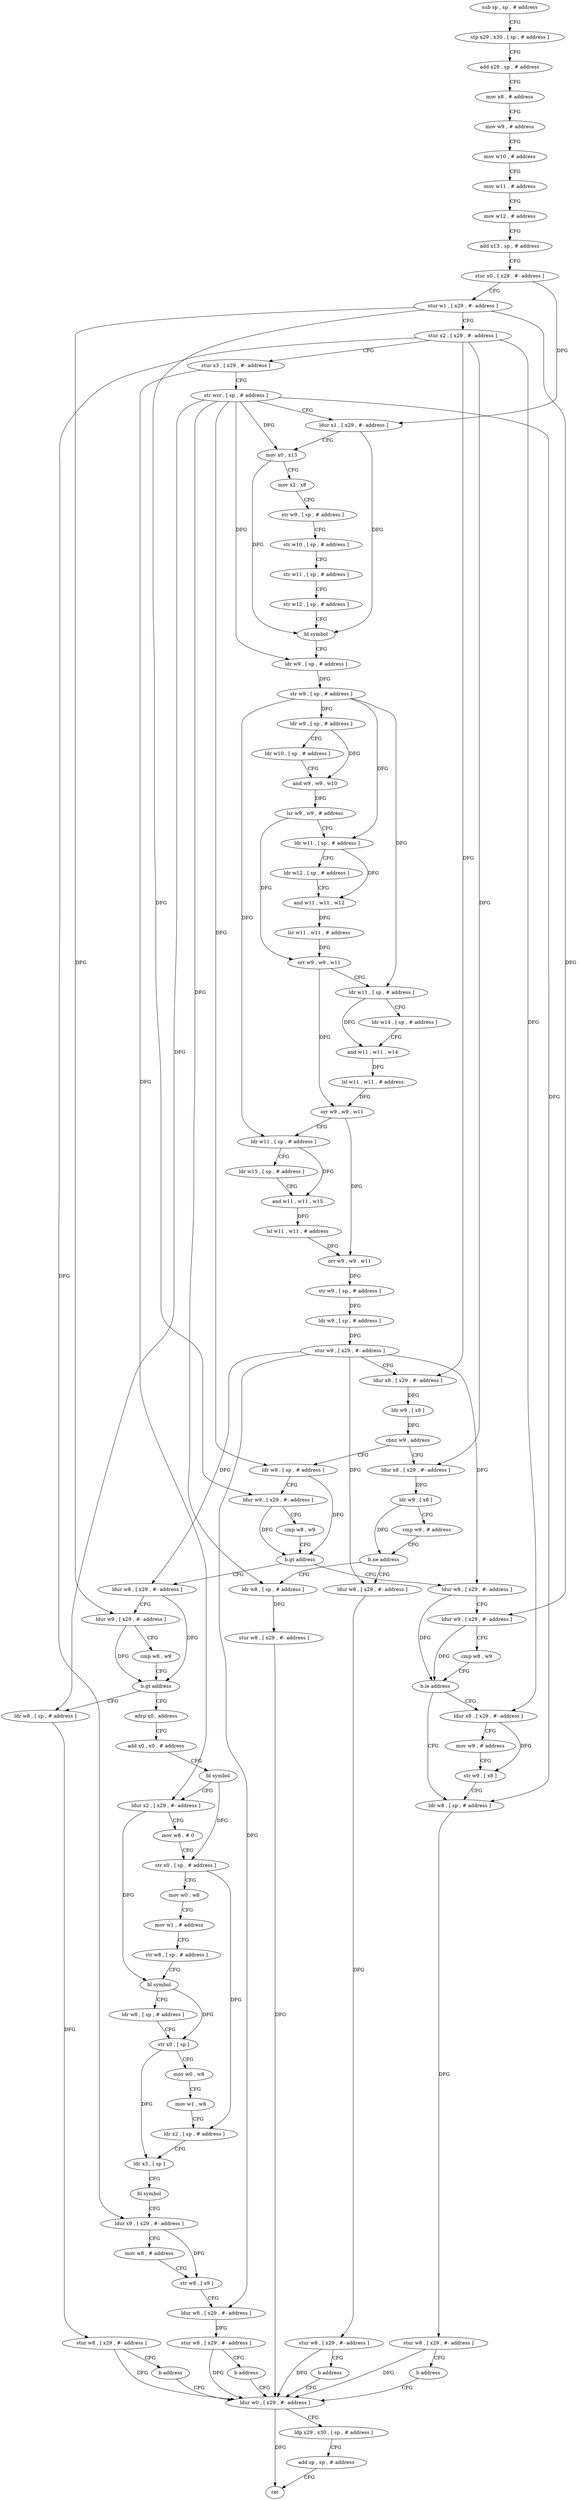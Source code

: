 digraph "func" {
"4217004" [label = "sub sp , sp , # address" ]
"4217008" [label = "stp x29 , x30 , [ sp , # address ]" ]
"4217012" [label = "add x29 , sp , # address" ]
"4217016" [label = "mov x8 , # address" ]
"4217020" [label = "mov w9 , # address" ]
"4217024" [label = "mov w10 , # address" ]
"4217028" [label = "mov w11 , # address" ]
"4217032" [label = "mov w12 , # address" ]
"4217036" [label = "add x13 , sp , # address" ]
"4217040" [label = "stur x0 , [ x29 , #- address ]" ]
"4217044" [label = "stur w1 , [ x29 , #- address ]" ]
"4217048" [label = "stur x2 , [ x29 , #- address ]" ]
"4217052" [label = "stur x3 , [ x29 , #- address ]" ]
"4217056" [label = "str wzr , [ sp , # address ]" ]
"4217060" [label = "ldur x1 , [ x29 , #- address ]" ]
"4217064" [label = "mov x0 , x13" ]
"4217068" [label = "mov x2 , x8" ]
"4217072" [label = "str w9 , [ sp , # address ]" ]
"4217076" [label = "str w10 , [ sp , # address ]" ]
"4217080" [label = "str w11 , [ sp , # address ]" ]
"4217084" [label = "str w12 , [ sp , # address ]" ]
"4217088" [label = "bl symbol" ]
"4217092" [label = "ldr w9 , [ sp , # address ]" ]
"4217096" [label = "str w9 , [ sp , # address ]" ]
"4217100" [label = "ldr w9 , [ sp , # address ]" ]
"4217104" [label = "ldr w10 , [ sp , # address ]" ]
"4217108" [label = "and w9 , w9 , w10" ]
"4217112" [label = "lsr w9 , w9 , # address" ]
"4217116" [label = "ldr w11 , [ sp , # address ]" ]
"4217120" [label = "ldr w12 , [ sp , # address ]" ]
"4217124" [label = "and w11 , w11 , w12" ]
"4217128" [label = "lsr w11 , w11 , # address" ]
"4217132" [label = "orr w9 , w9 , w11" ]
"4217136" [label = "ldr w11 , [ sp , # address ]" ]
"4217140" [label = "ldr w14 , [ sp , # address ]" ]
"4217144" [label = "and w11 , w11 , w14" ]
"4217148" [label = "lsl w11 , w11 , # address" ]
"4217152" [label = "orr w9 , w9 , w11" ]
"4217156" [label = "ldr w11 , [ sp , # address ]" ]
"4217160" [label = "ldr w15 , [ sp , # address ]" ]
"4217164" [label = "and w11 , w11 , w15" ]
"4217168" [label = "lsl w11 , w11 , # address" ]
"4217172" [label = "orr w9 , w9 , w11" ]
"4217176" [label = "str w9 , [ sp , # address ]" ]
"4217180" [label = "ldr w9 , [ sp , # address ]" ]
"4217184" [label = "stur w9 , [ x29 , #- address ]" ]
"4217188" [label = "ldur x8 , [ x29 , #- address ]" ]
"4217192" [label = "ldr w9 , [ x8 ]" ]
"4217196" [label = "cbnz w9 , address" ]
"4217376" [label = "ldur x8 , [ x29 , #- address ]" ]
"4217200" [label = "ldr w8 , [ sp , # address ]" ]
"4217380" [label = "ldr w9 , [ x8 ]" ]
"4217384" [label = "cmp w9 , # address" ]
"4217388" [label = "b.ne address" ]
"4217404" [label = "ldr w8 , [ sp , # address ]" ]
"4217392" [label = "ldur w8 , [ x29 , #- address ]" ]
"4217204" [label = "ldur w9 , [ x29 , #- address ]" ]
"4217208" [label = "cmp w8 , w9" ]
"4217212" [label = "b.gt address" ]
"4217256" [label = "ldur w8 , [ x29 , #- address ]" ]
"4217216" [label = "ldur w8 , [ x29 , #- address ]" ]
"4217408" [label = "stur w8 , [ x29 , #- address ]" ]
"4217412" [label = "ldur w0 , [ x29 , #- address ]" ]
"4217396" [label = "stur w8 , [ x29 , #- address ]" ]
"4217400" [label = "b address" ]
"4217260" [label = "ldur w9 , [ x29 , #- address ]" ]
"4217264" [label = "cmp w8 , w9" ]
"4217268" [label = "b.gt address" ]
"4217364" [label = "ldr w8 , [ sp , # address ]" ]
"4217272" [label = "adrp x0 , address" ]
"4217220" [label = "ldur w9 , [ x29 , #- address ]" ]
"4217224" [label = "cmp w8 , w9" ]
"4217228" [label = "b.le address" ]
"4217244" [label = "ldr w8 , [ sp , # address ]" ]
"4217232" [label = "ldur x8 , [ x29 , #- address ]" ]
"4217416" [label = "ldp x29 , x30 , [ sp , # address ]" ]
"4217420" [label = "add sp , sp , # address" ]
"4217424" [label = "ret" ]
"4217368" [label = "stur w8 , [ x29 , #- address ]" ]
"4217372" [label = "b address" ]
"4217276" [label = "add x0 , x0 , # address" ]
"4217280" [label = "bl symbol" ]
"4217284" [label = "ldur x2 , [ x29 , #- address ]" ]
"4217288" [label = "mov w8 , # 0" ]
"4217292" [label = "str x0 , [ sp , # address ]" ]
"4217296" [label = "mov w0 , w8" ]
"4217300" [label = "mov w1 , # address" ]
"4217304" [label = "str w8 , [ sp , # address ]" ]
"4217308" [label = "bl symbol" ]
"4217312" [label = "ldr w8 , [ sp , # address ]" ]
"4217316" [label = "str x0 , [ sp ]" ]
"4217320" [label = "mov w0 , w8" ]
"4217324" [label = "mov w1 , w8" ]
"4217328" [label = "ldr x2 , [ sp , # address ]" ]
"4217332" [label = "ldr x3 , [ sp ]" ]
"4217336" [label = "bl symbol" ]
"4217340" [label = "ldur x9 , [ x29 , #- address ]" ]
"4217344" [label = "mov w8 , # address" ]
"4217348" [label = "str w8 , [ x9 ]" ]
"4217352" [label = "ldur w8 , [ x29 , #- address ]" ]
"4217356" [label = "stur w8 , [ x29 , #- address ]" ]
"4217360" [label = "b address" ]
"4217248" [label = "stur w8 , [ x29 , #- address ]" ]
"4217252" [label = "b address" ]
"4217236" [label = "mov w9 , # address" ]
"4217240" [label = "str w9 , [ x8 ]" ]
"4217004" -> "4217008" [ label = "CFG" ]
"4217008" -> "4217012" [ label = "CFG" ]
"4217012" -> "4217016" [ label = "CFG" ]
"4217016" -> "4217020" [ label = "CFG" ]
"4217020" -> "4217024" [ label = "CFG" ]
"4217024" -> "4217028" [ label = "CFG" ]
"4217028" -> "4217032" [ label = "CFG" ]
"4217032" -> "4217036" [ label = "CFG" ]
"4217036" -> "4217040" [ label = "CFG" ]
"4217040" -> "4217044" [ label = "CFG" ]
"4217040" -> "4217060" [ label = "DFG" ]
"4217044" -> "4217048" [ label = "CFG" ]
"4217044" -> "4217204" [ label = "DFG" ]
"4217044" -> "4217260" [ label = "DFG" ]
"4217044" -> "4217220" [ label = "DFG" ]
"4217048" -> "4217052" [ label = "CFG" ]
"4217048" -> "4217188" [ label = "DFG" ]
"4217048" -> "4217376" [ label = "DFG" ]
"4217048" -> "4217340" [ label = "DFG" ]
"4217048" -> "4217232" [ label = "DFG" ]
"4217052" -> "4217056" [ label = "CFG" ]
"4217052" -> "4217284" [ label = "DFG" ]
"4217056" -> "4217060" [ label = "CFG" ]
"4217056" -> "4217092" [ label = "DFG" ]
"4217056" -> "4217200" [ label = "DFG" ]
"4217056" -> "4217404" [ label = "DFG" ]
"4217056" -> "4217364" [ label = "DFG" ]
"4217056" -> "4217244" [ label = "DFG" ]
"4217056" -> "4217064" [ label = "DFG" ]
"4217060" -> "4217064" [ label = "CFG" ]
"4217060" -> "4217088" [ label = "DFG" ]
"4217064" -> "4217068" [ label = "CFG" ]
"4217064" -> "4217088" [ label = "DFG" ]
"4217068" -> "4217072" [ label = "CFG" ]
"4217072" -> "4217076" [ label = "CFG" ]
"4217076" -> "4217080" [ label = "CFG" ]
"4217080" -> "4217084" [ label = "CFG" ]
"4217084" -> "4217088" [ label = "CFG" ]
"4217088" -> "4217092" [ label = "CFG" ]
"4217092" -> "4217096" [ label = "DFG" ]
"4217096" -> "4217100" [ label = "DFG" ]
"4217096" -> "4217116" [ label = "DFG" ]
"4217096" -> "4217136" [ label = "DFG" ]
"4217096" -> "4217156" [ label = "DFG" ]
"4217100" -> "4217104" [ label = "CFG" ]
"4217100" -> "4217108" [ label = "DFG" ]
"4217104" -> "4217108" [ label = "CFG" ]
"4217108" -> "4217112" [ label = "DFG" ]
"4217112" -> "4217116" [ label = "CFG" ]
"4217112" -> "4217132" [ label = "DFG" ]
"4217116" -> "4217120" [ label = "CFG" ]
"4217116" -> "4217124" [ label = "DFG" ]
"4217120" -> "4217124" [ label = "CFG" ]
"4217124" -> "4217128" [ label = "DFG" ]
"4217128" -> "4217132" [ label = "DFG" ]
"4217132" -> "4217136" [ label = "CFG" ]
"4217132" -> "4217152" [ label = "DFG" ]
"4217136" -> "4217140" [ label = "CFG" ]
"4217136" -> "4217144" [ label = "DFG" ]
"4217140" -> "4217144" [ label = "CFG" ]
"4217144" -> "4217148" [ label = "DFG" ]
"4217148" -> "4217152" [ label = "DFG" ]
"4217152" -> "4217156" [ label = "CFG" ]
"4217152" -> "4217172" [ label = "DFG" ]
"4217156" -> "4217160" [ label = "CFG" ]
"4217156" -> "4217164" [ label = "DFG" ]
"4217160" -> "4217164" [ label = "CFG" ]
"4217164" -> "4217168" [ label = "DFG" ]
"4217168" -> "4217172" [ label = "DFG" ]
"4217172" -> "4217176" [ label = "DFG" ]
"4217176" -> "4217180" [ label = "DFG" ]
"4217180" -> "4217184" [ label = "DFG" ]
"4217184" -> "4217188" [ label = "CFG" ]
"4217184" -> "4217392" [ label = "DFG" ]
"4217184" -> "4217256" [ label = "DFG" ]
"4217184" -> "4217216" [ label = "DFG" ]
"4217184" -> "4217352" [ label = "DFG" ]
"4217188" -> "4217192" [ label = "DFG" ]
"4217192" -> "4217196" [ label = "DFG" ]
"4217196" -> "4217376" [ label = "CFG" ]
"4217196" -> "4217200" [ label = "CFG" ]
"4217376" -> "4217380" [ label = "DFG" ]
"4217200" -> "4217204" [ label = "CFG" ]
"4217200" -> "4217212" [ label = "DFG" ]
"4217380" -> "4217384" [ label = "CFG" ]
"4217380" -> "4217388" [ label = "DFG" ]
"4217384" -> "4217388" [ label = "CFG" ]
"4217388" -> "4217404" [ label = "CFG" ]
"4217388" -> "4217392" [ label = "CFG" ]
"4217404" -> "4217408" [ label = "DFG" ]
"4217392" -> "4217396" [ label = "DFG" ]
"4217204" -> "4217208" [ label = "CFG" ]
"4217204" -> "4217212" [ label = "DFG" ]
"4217208" -> "4217212" [ label = "CFG" ]
"4217212" -> "4217256" [ label = "CFG" ]
"4217212" -> "4217216" [ label = "CFG" ]
"4217256" -> "4217260" [ label = "CFG" ]
"4217256" -> "4217268" [ label = "DFG" ]
"4217216" -> "4217220" [ label = "CFG" ]
"4217216" -> "4217228" [ label = "DFG" ]
"4217408" -> "4217412" [ label = "DFG" ]
"4217412" -> "4217416" [ label = "CFG" ]
"4217412" -> "4217424" [ label = "DFG" ]
"4217396" -> "4217400" [ label = "CFG" ]
"4217396" -> "4217412" [ label = "DFG" ]
"4217400" -> "4217412" [ label = "CFG" ]
"4217260" -> "4217264" [ label = "CFG" ]
"4217260" -> "4217268" [ label = "DFG" ]
"4217264" -> "4217268" [ label = "CFG" ]
"4217268" -> "4217364" [ label = "CFG" ]
"4217268" -> "4217272" [ label = "CFG" ]
"4217364" -> "4217368" [ label = "DFG" ]
"4217272" -> "4217276" [ label = "CFG" ]
"4217220" -> "4217224" [ label = "CFG" ]
"4217220" -> "4217228" [ label = "DFG" ]
"4217224" -> "4217228" [ label = "CFG" ]
"4217228" -> "4217244" [ label = "CFG" ]
"4217228" -> "4217232" [ label = "CFG" ]
"4217244" -> "4217248" [ label = "DFG" ]
"4217232" -> "4217236" [ label = "CFG" ]
"4217232" -> "4217240" [ label = "DFG" ]
"4217416" -> "4217420" [ label = "CFG" ]
"4217420" -> "4217424" [ label = "CFG" ]
"4217368" -> "4217372" [ label = "CFG" ]
"4217368" -> "4217412" [ label = "DFG" ]
"4217372" -> "4217412" [ label = "CFG" ]
"4217276" -> "4217280" [ label = "CFG" ]
"4217280" -> "4217284" [ label = "CFG" ]
"4217280" -> "4217292" [ label = "DFG" ]
"4217284" -> "4217288" [ label = "CFG" ]
"4217284" -> "4217308" [ label = "DFG" ]
"4217288" -> "4217292" [ label = "CFG" ]
"4217292" -> "4217296" [ label = "CFG" ]
"4217292" -> "4217328" [ label = "DFG" ]
"4217296" -> "4217300" [ label = "CFG" ]
"4217300" -> "4217304" [ label = "CFG" ]
"4217304" -> "4217308" [ label = "CFG" ]
"4217308" -> "4217312" [ label = "CFG" ]
"4217308" -> "4217316" [ label = "DFG" ]
"4217312" -> "4217316" [ label = "CFG" ]
"4217316" -> "4217320" [ label = "CFG" ]
"4217316" -> "4217332" [ label = "DFG" ]
"4217320" -> "4217324" [ label = "CFG" ]
"4217324" -> "4217328" [ label = "CFG" ]
"4217328" -> "4217332" [ label = "CFG" ]
"4217332" -> "4217336" [ label = "CFG" ]
"4217336" -> "4217340" [ label = "CFG" ]
"4217340" -> "4217344" [ label = "CFG" ]
"4217340" -> "4217348" [ label = "DFG" ]
"4217344" -> "4217348" [ label = "CFG" ]
"4217348" -> "4217352" [ label = "CFG" ]
"4217352" -> "4217356" [ label = "DFG" ]
"4217356" -> "4217360" [ label = "CFG" ]
"4217356" -> "4217412" [ label = "DFG" ]
"4217360" -> "4217412" [ label = "CFG" ]
"4217248" -> "4217252" [ label = "CFG" ]
"4217248" -> "4217412" [ label = "DFG" ]
"4217252" -> "4217412" [ label = "CFG" ]
"4217236" -> "4217240" [ label = "CFG" ]
"4217240" -> "4217244" [ label = "CFG" ]
}
